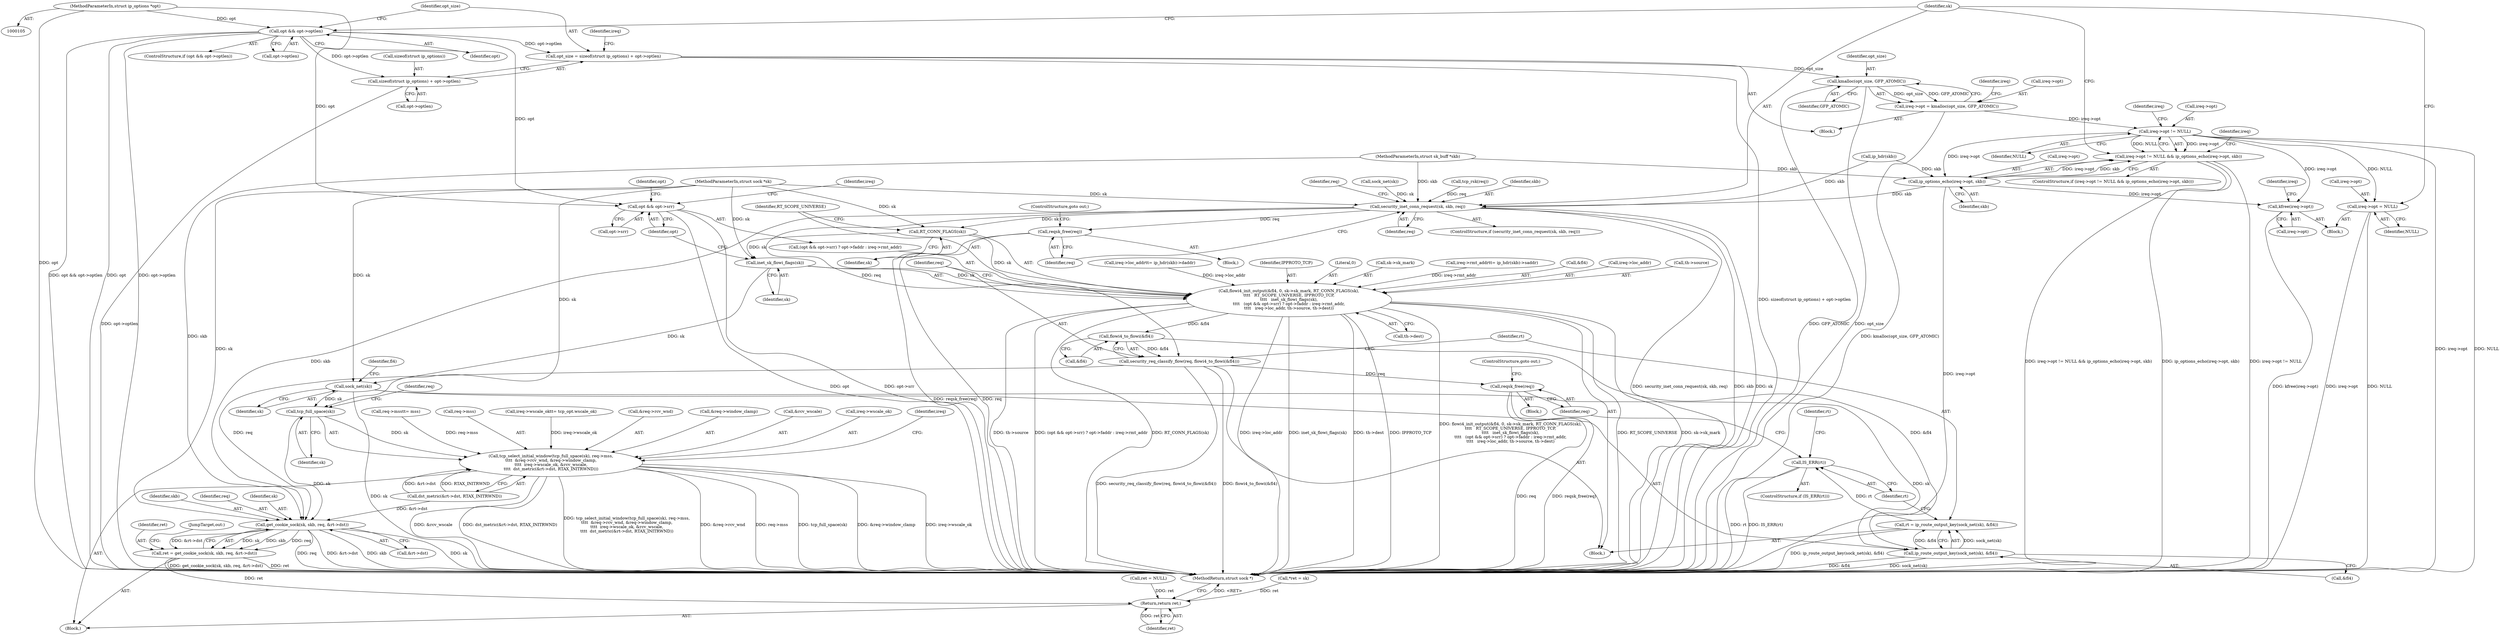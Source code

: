 digraph "0_linux_f6d8bd051c391c1c0458a30b2a7abcd939329259_28@pointer" {
"1000313" [label="(Call,opt && opt->optlen)"];
"1000108" [label="(MethodParameterIn,struct ip_options *opt)"];
"1000320" [label="(Call,opt_size = sizeof(struct ip_options) + opt->optlen)"];
"1000332" [label="(Call,kmalloc(opt_size, GFP_ATOMIC))"];
"1000328" [label="(Call,ireq->opt = kmalloc(opt_size, GFP_ATOMIC))"];
"1000337" [label="(Call,ireq->opt != NULL)"];
"1000336" [label="(Call,ireq->opt != NULL && ip_options_echo(ireq->opt, skb))"];
"1000342" [label="(Call,ip_options_echo(ireq->opt, skb))"];
"1000348" [label="(Call,kfree(ireq->opt))"];
"1000358" [label="(Call,security_inet_conn_request(sk, skb, req))"];
"1000363" [label="(Call,reqsk_free(req))"];
"1000385" [label="(Call,RT_CONN_FLAGS(sk))"];
"1000378" [label="(Call,flowi4_init_output(&fl4, 0, sk->sk_mark, RT_CONN_FLAGS(sk),\n\t\t\t\t   RT_SCOPE_UNIVERSE, IPPROTO_TCP,\n\t\t\t\t   inet_sk_flowi_flags(sk),\n\t\t\t\t   (opt && opt->srr) ? opt->faddr : ireq->rmt_addr,\n\t\t\t\t   ireq->loc_addr, th->source, th->dest))"];
"1000414" [label="(Call,flowi4_to_flowi(&fl4))"];
"1000412" [label="(Call,security_req_classify_flow(req, flowi4_to_flowi(&fl4)))"];
"1000428" [label="(Call,reqsk_free(req))"];
"1000469" [label="(Call,get_cookie_sock(sk, skb, req, &rt->dst))"];
"1000467" [label="(Call,ret = get_cookie_sock(sk, skb, req, &rt->dst))"];
"1000478" [label="(Return,return ret;)"];
"1000419" [label="(Call,ip_route_output_key(sock_net(sk), &fl4))"];
"1000417" [label="(Call,rt = ip_route_output_key(sock_net(sk), &fl4))"];
"1000425" [label="(Call,IS_ERR(rt))"];
"1000389" [label="(Call,inet_sk_flowi_flags(sk))"];
"1000420" [label="(Call,sock_net(sk))"];
"1000438" [label="(Call,tcp_full_space(sk))"];
"1000437" [label="(Call,tcp_select_initial_window(tcp_full_space(sk), req->mss,\n\t\t\t\t  &req->rcv_wnd, &req->window_clamp,\n\t\t\t\t  ireq->wscale_ok, &rcv_wscale,\n\t\t\t\t  dst_metric(&rt->dst, RTAX_INITRWND)))"];
"1000352" [label="(Call,ireq->opt = NULL)"];
"1000322" [label="(Call,sizeof(struct ip_options) + opt->optlen)"];
"1000392" [label="(Call,opt && opt->srr)"];
"1000334" [label="(Identifier,GFP_ATOMIC)"];
"1000441" [label="(Identifier,req)"];
"1000389" [label="(Call,inet_sk_flowi_flags(sk))"];
"1000264" [label="(Call,ip_hdr(skb))"];
"1000336" [label="(Call,ireq->opt != NULL && ip_options_echo(ireq->opt, skb))"];
"1000251" [label="(Call,ireq->loc_addr\t\t= ip_hdr(skb)->daddr)"];
"1000454" [label="(Call,&rcv_wscale)"];
"1000339" [label="(Identifier,ireq)"];
"1000325" [label="(Call,opt->optlen)"];
"1000422" [label="(Call,&fl4)"];
"1000392" [label="(Call,opt && opt->srr)"];
"1000418" [label="(Identifier,rt)"];
"1000333" [label="(Identifier,opt_size)"];
"1000358" [label="(Call,security_inet_conn_request(sk, skb, req))"];
"1000427" [label="(Block,)"];
"1000134" [label="(Call,*ret = sk)"];
"1000390" [label="(Identifier,sk)"];
"1000346" [label="(Identifier,skb)"];
"1000469" [label="(Call,get_cookie_sock(sk, skb, req, &rt->dst))"];
"1000315" [label="(Call,opt->optlen)"];
"1000378" [label="(Call,flowi4_init_output(&fl4, 0, sk->sk_mark, RT_CONN_FLAGS(sk),\n\t\t\t\t   RT_SCOPE_UNIVERSE, IPPROTO_TCP,\n\t\t\t\t   inet_sk_flowi_flags(sk),\n\t\t\t\t   (opt && opt->srr) ? opt->faddr : ireq->rmt_addr,\n\t\t\t\t   ireq->loc_addr, th->source, th->dest))"];
"1000332" [label="(Call,kmalloc(opt_size, GFP_ATOMIC))"];
"1000107" [label="(MethodParameterIn,struct sk_buff *skb)"];
"1000342" [label="(Call,ip_options_echo(ireq->opt, skb))"];
"1000343" [label="(Call,ireq->opt)"];
"1000361" [label="(Identifier,req)"];
"1000338" [label="(Call,ireq->opt)"];
"1000357" [label="(ControlStructure,if (security_inet_conn_request(sk, skb, req)))"];
"1000388" [label="(Identifier,IPPROTO_TCP)"];
"1000322" [label="(Call,sizeof(struct ip_options) + opt->optlen)"];
"1000381" [label="(Literal,0)"];
"1000387" [label="(Identifier,RT_SCOPE_UNIVERSE)"];
"1000477" [label="(JumpTarget,out:)"];
"1000368" [label="(Identifier,req)"];
"1000451" [label="(Call,ireq->wscale_ok)"];
"1000467" [label="(Call,ret = get_cookie_sock(sk, skb, req, &rt->dst))"];
"1000394" [label="(Call,opt->srr)"];
"1000398" [label="(Identifier,opt)"];
"1000401" [label="(Identifier,ireq)"];
"1000312" [label="(ControlStructure,if (opt && opt->optlen))"];
"1000480" [label="(MethodReturn,struct sock *)"];
"1000173" [label="(Call,sock_net(sk))"];
"1000352" [label="(Call,ireq->opt = NULL)"];
"1000471" [label="(Identifier,skb)"];
"1000382" [label="(Call,sk->sk_mark)"];
"1000354" [label="(Identifier,ireq)"];
"1000376" [label="(Block,)"];
"1000472" [label="(Identifier,req)"];
"1000428" [label="(Call,reqsk_free(req))"];
"1000318" [label="(Block,)"];
"1000259" [label="(Call,ireq->rmt_addr\t\t= ip_hdr(skb)->saddr)"];
"1000109" [label="(Block,)"];
"1000197" [label="(Call,ret = NULL)"];
"1000108" [label="(MethodParameterIn,struct ip_options *opt)"];
"1000439" [label="(Identifier,sk)"];
"1000353" [label="(Call,ireq->opt)"];
"1000464" [label="(Identifier,ireq)"];
"1000335" [label="(ControlStructure,if (ireq->opt != NULL && ip_options_echo(ireq->opt, skb)))"];
"1000385" [label="(Call,RT_CONN_FLAGS(sk))"];
"1000314" [label="(Identifier,opt)"];
"1000350" [label="(Identifier,ireq)"];
"1000232" [label="(Call,req->mss\t\t= mss)"];
"1000440" [label="(Call,req->mss)"];
"1000426" [label="(Identifier,rt)"];
"1000473" [label="(Call,&rt->dst)"];
"1000468" [label="(Identifier,ret)"];
"1000323" [label="(Call,sizeof(struct ip_options))"];
"1000286" [label="(Call,ireq->wscale_ok\t\t= tcp_opt.wscale_ok)"];
"1000320" [label="(Call,opt_size = sizeof(struct ip_options) + opt->optlen)"];
"1000412" [label="(Call,security_req_classify_flow(req, flowi4_to_flowi(&fl4)))"];
"1000423" [label="(Identifier,fl4)"];
"1000419" [label="(Call,ip_route_output_key(sock_net(sk), &fl4))"];
"1000328" [label="(Call,ireq->opt = kmalloc(opt_size, GFP_ATOMIC))"];
"1000379" [label="(Call,&fl4)"];
"1000363" [label="(Call,reqsk_free(req))"];
"1000420" [label="(Call,sock_net(sk))"];
"1000434" [label="(Identifier,rt)"];
"1000313" [label="(Call,opt && opt->optlen)"];
"1000414" [label="(Call,flowi4_to_flowi(&fl4))"];
"1000215" [label="(Call,tcp_rsk(req))"];
"1000470" [label="(Identifier,sk)"];
"1000456" [label="(Call,dst_metric(&rt->dst, RTAX_INITRWND))"];
"1000430" [label="(ControlStructure,goto out;)"];
"1000417" [label="(Call,rt = ip_route_output_key(sock_net(sk), &fl4))"];
"1000344" [label="(Identifier,ireq)"];
"1000425" [label="(Call,IS_ERR(rt))"];
"1000393" [label="(Identifier,opt)"];
"1000348" [label="(Call,kfree(ireq->opt))"];
"1000360" [label="(Identifier,skb)"];
"1000409" [label="(Call,th->dest)"];
"1000347" [label="(Block,)"];
"1000362" [label="(Block,)"];
"1000424" [label="(ControlStructure,if (IS_ERR(rt)))"];
"1000403" [label="(Call,ireq->loc_addr)"];
"1000443" [label="(Call,&req->rcv_wnd)"];
"1000341" [label="(Identifier,NULL)"];
"1000386" [label="(Identifier,sk)"];
"1000406" [label="(Call,th->source)"];
"1000321" [label="(Identifier,opt_size)"];
"1000359" [label="(Identifier,sk)"];
"1000438" [label="(Call,tcp_full_space(sk))"];
"1000478" [label="(Return,return ret;)"];
"1000447" [label="(Call,&req->window_clamp)"];
"1000349" [label="(Call,ireq->opt)"];
"1000106" [label="(MethodParameterIn,struct sock *sk)"];
"1000479" [label="(Identifier,ret)"];
"1000437" [label="(Call,tcp_select_initial_window(tcp_full_space(sk), req->mss,\n\t\t\t\t  &req->rcv_wnd, &req->window_clamp,\n\t\t\t\t  ireq->wscale_ok, &rcv_wscale,\n\t\t\t\t  dst_metric(&rt->dst, RTAX_INITRWND)))"];
"1000356" [label="(Identifier,NULL)"];
"1000364" [label="(Identifier,req)"];
"1000413" [label="(Identifier,req)"];
"1000429" [label="(Identifier,req)"];
"1000391" [label="(Call,(opt && opt->srr) ? opt->faddr : ireq->rmt_addr)"];
"1000415" [label="(Call,&fl4)"];
"1000421" [label="(Identifier,sk)"];
"1000329" [label="(Call,ireq->opt)"];
"1000365" [label="(ControlStructure,goto out;)"];
"1000330" [label="(Identifier,ireq)"];
"1000337" [label="(Call,ireq->opt != NULL)"];
"1000313" -> "1000312"  [label="AST: "];
"1000313" -> "1000314"  [label="CFG: "];
"1000313" -> "1000315"  [label="CFG: "];
"1000314" -> "1000313"  [label="AST: "];
"1000315" -> "1000313"  [label="AST: "];
"1000321" -> "1000313"  [label="CFG: "];
"1000359" -> "1000313"  [label="CFG: "];
"1000313" -> "1000480"  [label="DDG: opt->optlen"];
"1000313" -> "1000480"  [label="DDG: opt && opt->optlen"];
"1000313" -> "1000480"  [label="DDG: opt"];
"1000108" -> "1000313"  [label="DDG: opt"];
"1000313" -> "1000320"  [label="DDG: opt->optlen"];
"1000313" -> "1000322"  [label="DDG: opt->optlen"];
"1000313" -> "1000392"  [label="DDG: opt"];
"1000108" -> "1000105"  [label="AST: "];
"1000108" -> "1000480"  [label="DDG: opt"];
"1000108" -> "1000392"  [label="DDG: opt"];
"1000320" -> "1000318"  [label="AST: "];
"1000320" -> "1000322"  [label="CFG: "];
"1000321" -> "1000320"  [label="AST: "];
"1000322" -> "1000320"  [label="AST: "];
"1000330" -> "1000320"  [label="CFG: "];
"1000320" -> "1000480"  [label="DDG: sizeof(struct ip_options) + opt->optlen"];
"1000320" -> "1000332"  [label="DDG: opt_size"];
"1000332" -> "1000328"  [label="AST: "];
"1000332" -> "1000334"  [label="CFG: "];
"1000333" -> "1000332"  [label="AST: "];
"1000334" -> "1000332"  [label="AST: "];
"1000328" -> "1000332"  [label="CFG: "];
"1000332" -> "1000480"  [label="DDG: GFP_ATOMIC"];
"1000332" -> "1000480"  [label="DDG: opt_size"];
"1000332" -> "1000328"  [label="DDG: opt_size"];
"1000332" -> "1000328"  [label="DDG: GFP_ATOMIC"];
"1000328" -> "1000318"  [label="AST: "];
"1000329" -> "1000328"  [label="AST: "];
"1000339" -> "1000328"  [label="CFG: "];
"1000328" -> "1000480"  [label="DDG: kmalloc(opt_size, GFP_ATOMIC)"];
"1000328" -> "1000337"  [label="DDG: ireq->opt"];
"1000337" -> "1000336"  [label="AST: "];
"1000337" -> "1000341"  [label="CFG: "];
"1000338" -> "1000337"  [label="AST: "];
"1000341" -> "1000337"  [label="AST: "];
"1000344" -> "1000337"  [label="CFG: "];
"1000336" -> "1000337"  [label="CFG: "];
"1000337" -> "1000480"  [label="DDG: ireq->opt"];
"1000337" -> "1000480"  [label="DDG: NULL"];
"1000337" -> "1000336"  [label="DDG: ireq->opt"];
"1000337" -> "1000336"  [label="DDG: NULL"];
"1000337" -> "1000342"  [label="DDG: ireq->opt"];
"1000337" -> "1000348"  [label="DDG: ireq->opt"];
"1000337" -> "1000352"  [label="DDG: NULL"];
"1000336" -> "1000335"  [label="AST: "];
"1000336" -> "1000342"  [label="CFG: "];
"1000342" -> "1000336"  [label="AST: "];
"1000350" -> "1000336"  [label="CFG: "];
"1000359" -> "1000336"  [label="CFG: "];
"1000336" -> "1000480"  [label="DDG: ireq->opt != NULL && ip_options_echo(ireq->opt, skb)"];
"1000336" -> "1000480"  [label="DDG: ip_options_echo(ireq->opt, skb)"];
"1000336" -> "1000480"  [label="DDG: ireq->opt != NULL"];
"1000342" -> "1000336"  [label="DDG: ireq->opt"];
"1000342" -> "1000336"  [label="DDG: skb"];
"1000342" -> "1000346"  [label="CFG: "];
"1000343" -> "1000342"  [label="AST: "];
"1000346" -> "1000342"  [label="AST: "];
"1000342" -> "1000480"  [label="DDG: ireq->opt"];
"1000264" -> "1000342"  [label="DDG: skb"];
"1000107" -> "1000342"  [label="DDG: skb"];
"1000342" -> "1000348"  [label="DDG: ireq->opt"];
"1000342" -> "1000358"  [label="DDG: skb"];
"1000348" -> "1000347"  [label="AST: "];
"1000348" -> "1000349"  [label="CFG: "];
"1000349" -> "1000348"  [label="AST: "];
"1000354" -> "1000348"  [label="CFG: "];
"1000348" -> "1000480"  [label="DDG: kfree(ireq->opt)"];
"1000358" -> "1000357"  [label="AST: "];
"1000358" -> "1000361"  [label="CFG: "];
"1000359" -> "1000358"  [label="AST: "];
"1000360" -> "1000358"  [label="AST: "];
"1000361" -> "1000358"  [label="AST: "];
"1000364" -> "1000358"  [label="CFG: "];
"1000368" -> "1000358"  [label="CFG: "];
"1000358" -> "1000480"  [label="DDG: security_inet_conn_request(sk, skb, req)"];
"1000358" -> "1000480"  [label="DDG: skb"];
"1000358" -> "1000480"  [label="DDG: sk"];
"1000173" -> "1000358"  [label="DDG: sk"];
"1000106" -> "1000358"  [label="DDG: sk"];
"1000264" -> "1000358"  [label="DDG: skb"];
"1000107" -> "1000358"  [label="DDG: skb"];
"1000215" -> "1000358"  [label="DDG: req"];
"1000358" -> "1000363"  [label="DDG: req"];
"1000358" -> "1000385"  [label="DDG: sk"];
"1000358" -> "1000412"  [label="DDG: req"];
"1000358" -> "1000469"  [label="DDG: skb"];
"1000363" -> "1000362"  [label="AST: "];
"1000363" -> "1000364"  [label="CFG: "];
"1000364" -> "1000363"  [label="AST: "];
"1000365" -> "1000363"  [label="CFG: "];
"1000363" -> "1000480"  [label="DDG: req"];
"1000363" -> "1000480"  [label="DDG: reqsk_free(req)"];
"1000385" -> "1000378"  [label="AST: "];
"1000385" -> "1000386"  [label="CFG: "];
"1000386" -> "1000385"  [label="AST: "];
"1000387" -> "1000385"  [label="CFG: "];
"1000385" -> "1000378"  [label="DDG: sk"];
"1000106" -> "1000385"  [label="DDG: sk"];
"1000385" -> "1000389"  [label="DDG: sk"];
"1000378" -> "1000376"  [label="AST: "];
"1000378" -> "1000409"  [label="CFG: "];
"1000379" -> "1000378"  [label="AST: "];
"1000381" -> "1000378"  [label="AST: "];
"1000382" -> "1000378"  [label="AST: "];
"1000387" -> "1000378"  [label="AST: "];
"1000388" -> "1000378"  [label="AST: "];
"1000389" -> "1000378"  [label="AST: "];
"1000391" -> "1000378"  [label="AST: "];
"1000403" -> "1000378"  [label="AST: "];
"1000406" -> "1000378"  [label="AST: "];
"1000409" -> "1000378"  [label="AST: "];
"1000413" -> "1000378"  [label="CFG: "];
"1000378" -> "1000480"  [label="DDG: inet_sk_flowi_flags(sk)"];
"1000378" -> "1000480"  [label="DDG: th->dest"];
"1000378" -> "1000480"  [label="DDG: IPPROTO_TCP"];
"1000378" -> "1000480"  [label="DDG: ireq->loc_addr"];
"1000378" -> "1000480"  [label="DDG: RT_SCOPE_UNIVERSE"];
"1000378" -> "1000480"  [label="DDG: flowi4_init_output(&fl4, 0, sk->sk_mark, RT_CONN_FLAGS(sk),\n\t\t\t\t   RT_SCOPE_UNIVERSE, IPPROTO_TCP,\n\t\t\t\t   inet_sk_flowi_flags(sk),\n\t\t\t\t   (opt && opt->srr) ? opt->faddr : ireq->rmt_addr,\n\t\t\t\t   ireq->loc_addr, th->source, th->dest)"];
"1000378" -> "1000480"  [label="DDG: sk->sk_mark"];
"1000378" -> "1000480"  [label="DDG: th->source"];
"1000378" -> "1000480"  [label="DDG: (opt && opt->srr) ? opt->faddr : ireq->rmt_addr"];
"1000378" -> "1000480"  [label="DDG: RT_CONN_FLAGS(sk)"];
"1000389" -> "1000378"  [label="DDG: sk"];
"1000259" -> "1000378"  [label="DDG: ireq->rmt_addr"];
"1000251" -> "1000378"  [label="DDG: ireq->loc_addr"];
"1000378" -> "1000414"  [label="DDG: &fl4"];
"1000414" -> "1000412"  [label="AST: "];
"1000414" -> "1000415"  [label="CFG: "];
"1000415" -> "1000414"  [label="AST: "];
"1000412" -> "1000414"  [label="CFG: "];
"1000414" -> "1000412"  [label="DDG: &fl4"];
"1000414" -> "1000419"  [label="DDG: &fl4"];
"1000412" -> "1000376"  [label="AST: "];
"1000413" -> "1000412"  [label="AST: "];
"1000418" -> "1000412"  [label="CFG: "];
"1000412" -> "1000480"  [label="DDG: security_req_classify_flow(req, flowi4_to_flowi(&fl4))"];
"1000412" -> "1000480"  [label="DDG: flowi4_to_flowi(&fl4)"];
"1000412" -> "1000428"  [label="DDG: req"];
"1000412" -> "1000469"  [label="DDG: req"];
"1000428" -> "1000427"  [label="AST: "];
"1000428" -> "1000429"  [label="CFG: "];
"1000429" -> "1000428"  [label="AST: "];
"1000430" -> "1000428"  [label="CFG: "];
"1000428" -> "1000480"  [label="DDG: reqsk_free(req)"];
"1000428" -> "1000480"  [label="DDG: req"];
"1000469" -> "1000467"  [label="AST: "];
"1000469" -> "1000473"  [label="CFG: "];
"1000470" -> "1000469"  [label="AST: "];
"1000471" -> "1000469"  [label="AST: "];
"1000472" -> "1000469"  [label="AST: "];
"1000473" -> "1000469"  [label="AST: "];
"1000467" -> "1000469"  [label="CFG: "];
"1000469" -> "1000480"  [label="DDG: req"];
"1000469" -> "1000480"  [label="DDG: &rt->dst"];
"1000469" -> "1000480"  [label="DDG: skb"];
"1000469" -> "1000480"  [label="DDG: sk"];
"1000469" -> "1000467"  [label="DDG: sk"];
"1000469" -> "1000467"  [label="DDG: skb"];
"1000469" -> "1000467"  [label="DDG: req"];
"1000469" -> "1000467"  [label="DDG: &rt->dst"];
"1000438" -> "1000469"  [label="DDG: sk"];
"1000106" -> "1000469"  [label="DDG: sk"];
"1000107" -> "1000469"  [label="DDG: skb"];
"1000456" -> "1000469"  [label="DDG: &rt->dst"];
"1000467" -> "1000109"  [label="AST: "];
"1000468" -> "1000467"  [label="AST: "];
"1000477" -> "1000467"  [label="CFG: "];
"1000467" -> "1000480"  [label="DDG: ret"];
"1000467" -> "1000480"  [label="DDG: get_cookie_sock(sk, skb, req, &rt->dst)"];
"1000467" -> "1000478"  [label="DDG: ret"];
"1000478" -> "1000109"  [label="AST: "];
"1000478" -> "1000479"  [label="CFG: "];
"1000479" -> "1000478"  [label="AST: "];
"1000480" -> "1000478"  [label="CFG: "];
"1000478" -> "1000480"  [label="DDG: <RET>"];
"1000479" -> "1000478"  [label="DDG: ret"];
"1000134" -> "1000478"  [label="DDG: ret"];
"1000197" -> "1000478"  [label="DDG: ret"];
"1000419" -> "1000417"  [label="AST: "];
"1000419" -> "1000422"  [label="CFG: "];
"1000420" -> "1000419"  [label="AST: "];
"1000422" -> "1000419"  [label="AST: "];
"1000417" -> "1000419"  [label="CFG: "];
"1000419" -> "1000480"  [label="DDG: sock_net(sk)"];
"1000419" -> "1000480"  [label="DDG: &fl4"];
"1000419" -> "1000417"  [label="DDG: sock_net(sk)"];
"1000419" -> "1000417"  [label="DDG: &fl4"];
"1000420" -> "1000419"  [label="DDG: sk"];
"1000417" -> "1000376"  [label="AST: "];
"1000418" -> "1000417"  [label="AST: "];
"1000426" -> "1000417"  [label="CFG: "];
"1000417" -> "1000480"  [label="DDG: ip_route_output_key(sock_net(sk), &fl4)"];
"1000417" -> "1000425"  [label="DDG: rt"];
"1000425" -> "1000424"  [label="AST: "];
"1000425" -> "1000426"  [label="CFG: "];
"1000426" -> "1000425"  [label="AST: "];
"1000429" -> "1000425"  [label="CFG: "];
"1000434" -> "1000425"  [label="CFG: "];
"1000425" -> "1000480"  [label="DDG: rt"];
"1000425" -> "1000480"  [label="DDG: IS_ERR(rt)"];
"1000389" -> "1000390"  [label="CFG: "];
"1000390" -> "1000389"  [label="AST: "];
"1000393" -> "1000389"  [label="CFG: "];
"1000106" -> "1000389"  [label="DDG: sk"];
"1000389" -> "1000420"  [label="DDG: sk"];
"1000420" -> "1000421"  [label="CFG: "];
"1000421" -> "1000420"  [label="AST: "];
"1000423" -> "1000420"  [label="CFG: "];
"1000420" -> "1000480"  [label="DDG: sk"];
"1000106" -> "1000420"  [label="DDG: sk"];
"1000420" -> "1000438"  [label="DDG: sk"];
"1000438" -> "1000437"  [label="AST: "];
"1000438" -> "1000439"  [label="CFG: "];
"1000439" -> "1000438"  [label="AST: "];
"1000441" -> "1000438"  [label="CFG: "];
"1000438" -> "1000437"  [label="DDG: sk"];
"1000106" -> "1000438"  [label="DDG: sk"];
"1000437" -> "1000109"  [label="AST: "];
"1000437" -> "1000456"  [label="CFG: "];
"1000440" -> "1000437"  [label="AST: "];
"1000443" -> "1000437"  [label="AST: "];
"1000447" -> "1000437"  [label="AST: "];
"1000451" -> "1000437"  [label="AST: "];
"1000454" -> "1000437"  [label="AST: "];
"1000456" -> "1000437"  [label="AST: "];
"1000464" -> "1000437"  [label="CFG: "];
"1000437" -> "1000480"  [label="DDG: tcp_select_initial_window(tcp_full_space(sk), req->mss,\n\t\t\t\t  &req->rcv_wnd, &req->window_clamp,\n\t\t\t\t  ireq->wscale_ok, &rcv_wscale,\n\t\t\t\t  dst_metric(&rt->dst, RTAX_INITRWND))"];
"1000437" -> "1000480"  [label="DDG: &req->rcv_wnd"];
"1000437" -> "1000480"  [label="DDG: req->mss"];
"1000437" -> "1000480"  [label="DDG: tcp_full_space(sk)"];
"1000437" -> "1000480"  [label="DDG: &req->window_clamp"];
"1000437" -> "1000480"  [label="DDG: ireq->wscale_ok"];
"1000437" -> "1000480"  [label="DDG: &rcv_wscale"];
"1000437" -> "1000480"  [label="DDG: dst_metric(&rt->dst, RTAX_INITRWND)"];
"1000232" -> "1000437"  [label="DDG: req->mss"];
"1000286" -> "1000437"  [label="DDG: ireq->wscale_ok"];
"1000456" -> "1000437"  [label="DDG: &rt->dst"];
"1000456" -> "1000437"  [label="DDG: RTAX_INITRWND"];
"1000352" -> "1000347"  [label="AST: "];
"1000352" -> "1000356"  [label="CFG: "];
"1000353" -> "1000352"  [label="AST: "];
"1000356" -> "1000352"  [label="AST: "];
"1000359" -> "1000352"  [label="CFG: "];
"1000352" -> "1000480"  [label="DDG: NULL"];
"1000352" -> "1000480"  [label="DDG: ireq->opt"];
"1000322" -> "1000325"  [label="CFG: "];
"1000323" -> "1000322"  [label="AST: "];
"1000325" -> "1000322"  [label="AST: "];
"1000322" -> "1000480"  [label="DDG: opt->optlen"];
"1000392" -> "1000391"  [label="AST: "];
"1000392" -> "1000393"  [label="CFG: "];
"1000392" -> "1000394"  [label="CFG: "];
"1000393" -> "1000392"  [label="AST: "];
"1000394" -> "1000392"  [label="AST: "];
"1000398" -> "1000392"  [label="CFG: "];
"1000401" -> "1000392"  [label="CFG: "];
"1000392" -> "1000480"  [label="DDG: opt->srr"];
"1000392" -> "1000480"  [label="DDG: opt"];
}
